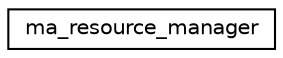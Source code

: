 digraph "Graphical Class Hierarchy"
{
 // LATEX_PDF_SIZE
  edge [fontname="Helvetica",fontsize="10",labelfontname="Helvetica",labelfontsize="10"];
  node [fontname="Helvetica",fontsize="10",shape=record];
  rankdir="LR";
  Node0 [label="ma_resource_manager",height=0.2,width=0.4,color="black", fillcolor="white", style="filled",URL="$structma__resource__manager.html",tooltip=" "];
}
